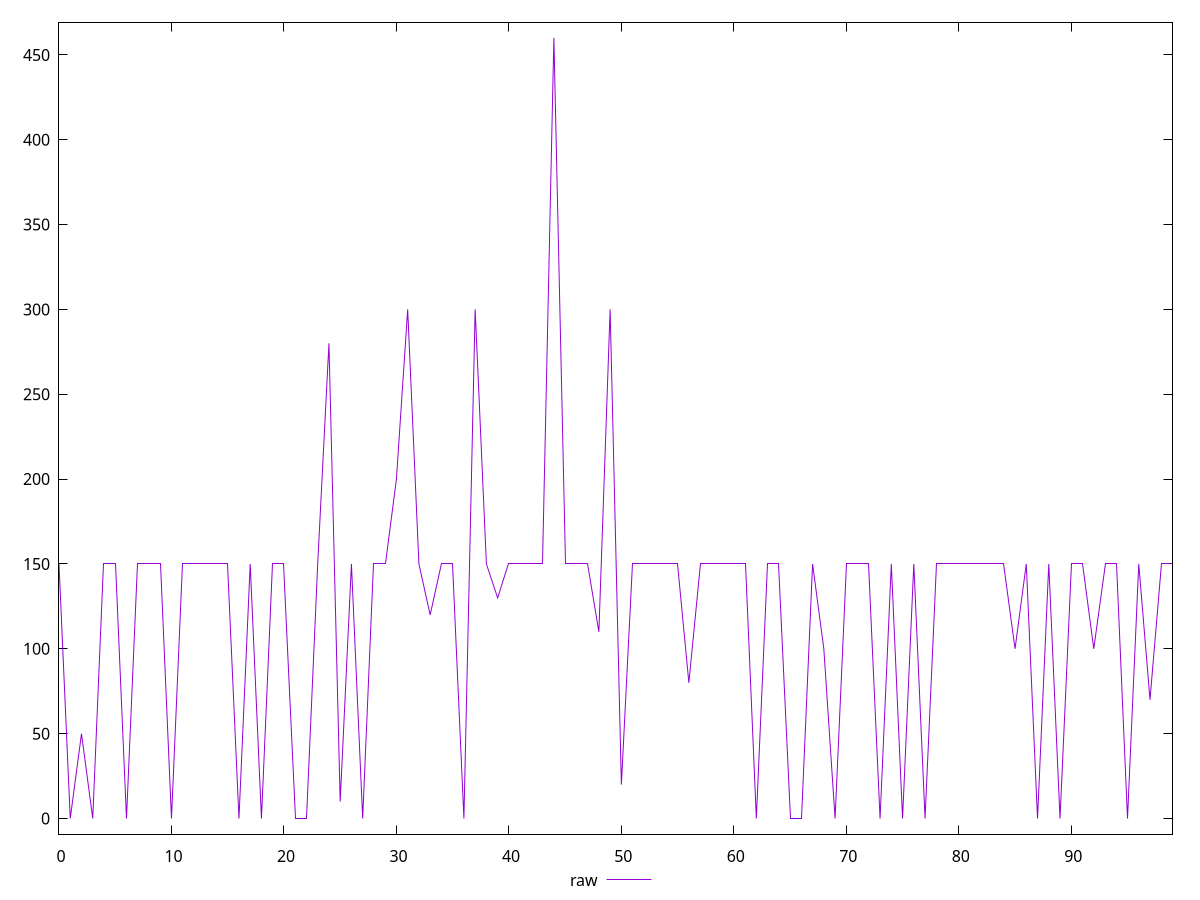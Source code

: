 reset

$raw <<EOF
0 150
1 0
2 50
3 0
4 150
5 150
6 0
7 150
8 150
9 150
10 0
11 150
12 150
13 150
14 150
15 150
16 0
17 150
18 0
19 150
20 150
21 0
22 0
23 150
24 280
25 10
26 150
27 0
28 150
29 150
30 200
31 300
32 150
33 120
34 150
35 150
36 0
37 300
38 150
39 130
40 150
41 150
42 150
43 150
44 460
45 150
46 150
47 150
48 110
49 300
50 20
51 150
52 150
53 150
54 150
55 150
56 80
57 150
58 150
59 150
60 150
61 150
62 0
63 150
64 150
65 0
66 0
67 150
68 100
69 0
70 150
71 150
72 150
73 0
74 150
75 0
76 150
77 0
78 150
79 150
80 150
81 150
82 150
83 150
84 150
85 100
86 150
87 0
88 150
89 0
90 150
91 150
92 100
93 150
94 150
95 0
96 150
97 70
98 150
99 150
EOF

set key outside below
set xrange [0:99]
set yrange [-9.200000000000001:469.2]
set trange [-9.200000000000001:469.2]
set terminal svg size 640, 500 enhanced background rgb 'white'
set output "reprap/uses-optimized-images/samples/pages+cached+noexternal/raw/values.svg"

plot $raw title "raw" with line

reset
